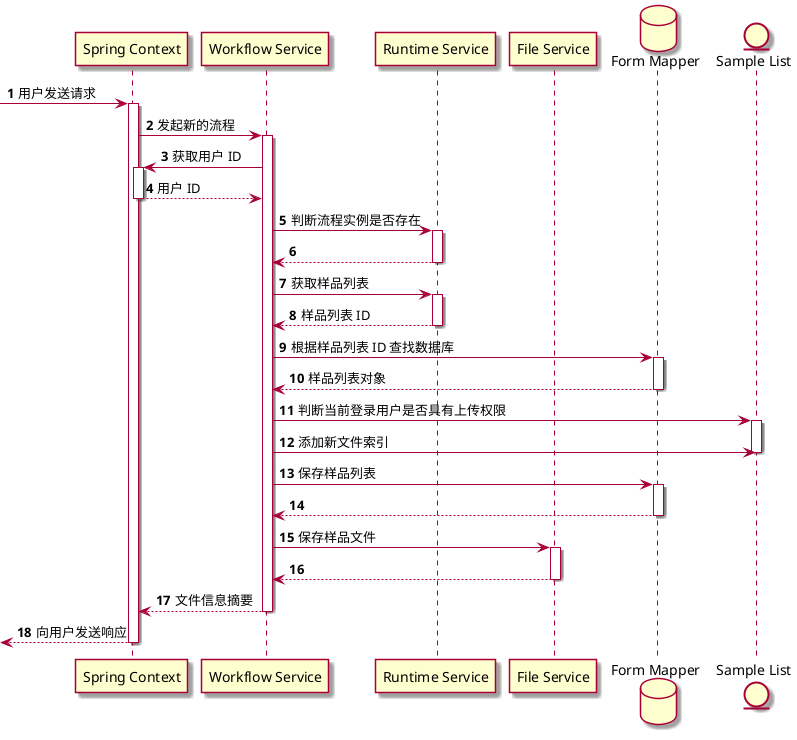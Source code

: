 @startuml
'https://plantuml.com/sequence-diagram

skin rose

autonumber

participant "Spring Context" as a
participant "Workflow Service" as b
participant "Runtime Service" as c
participant "File Service" as f
database "Form Mapper" as d
entity "Sample List" as e

-> a: 用户发送请求
activate a
a -> b: 发起新的流程
activate b
b -> a: 获取用户 ID
activate a
return 用户 ID
b -> c: 判断流程实例是否存在
activate c
return
b -> c: 获取样品列表
activate c
return 样品列表 ID
b -> d: 根据样品列表 ID 查找数据库
activate d
return 样品列表对象
b -> e: 判断当前登录用户是否具有上传权限
activate e
b -> e: 添加新文件索引
deactivate

b -> d: 保存样品列表
activate d
return
b -> f: 保存样品文件
activate f
return
return 文件信息摘要
return 向用户发送响应

@enduml
